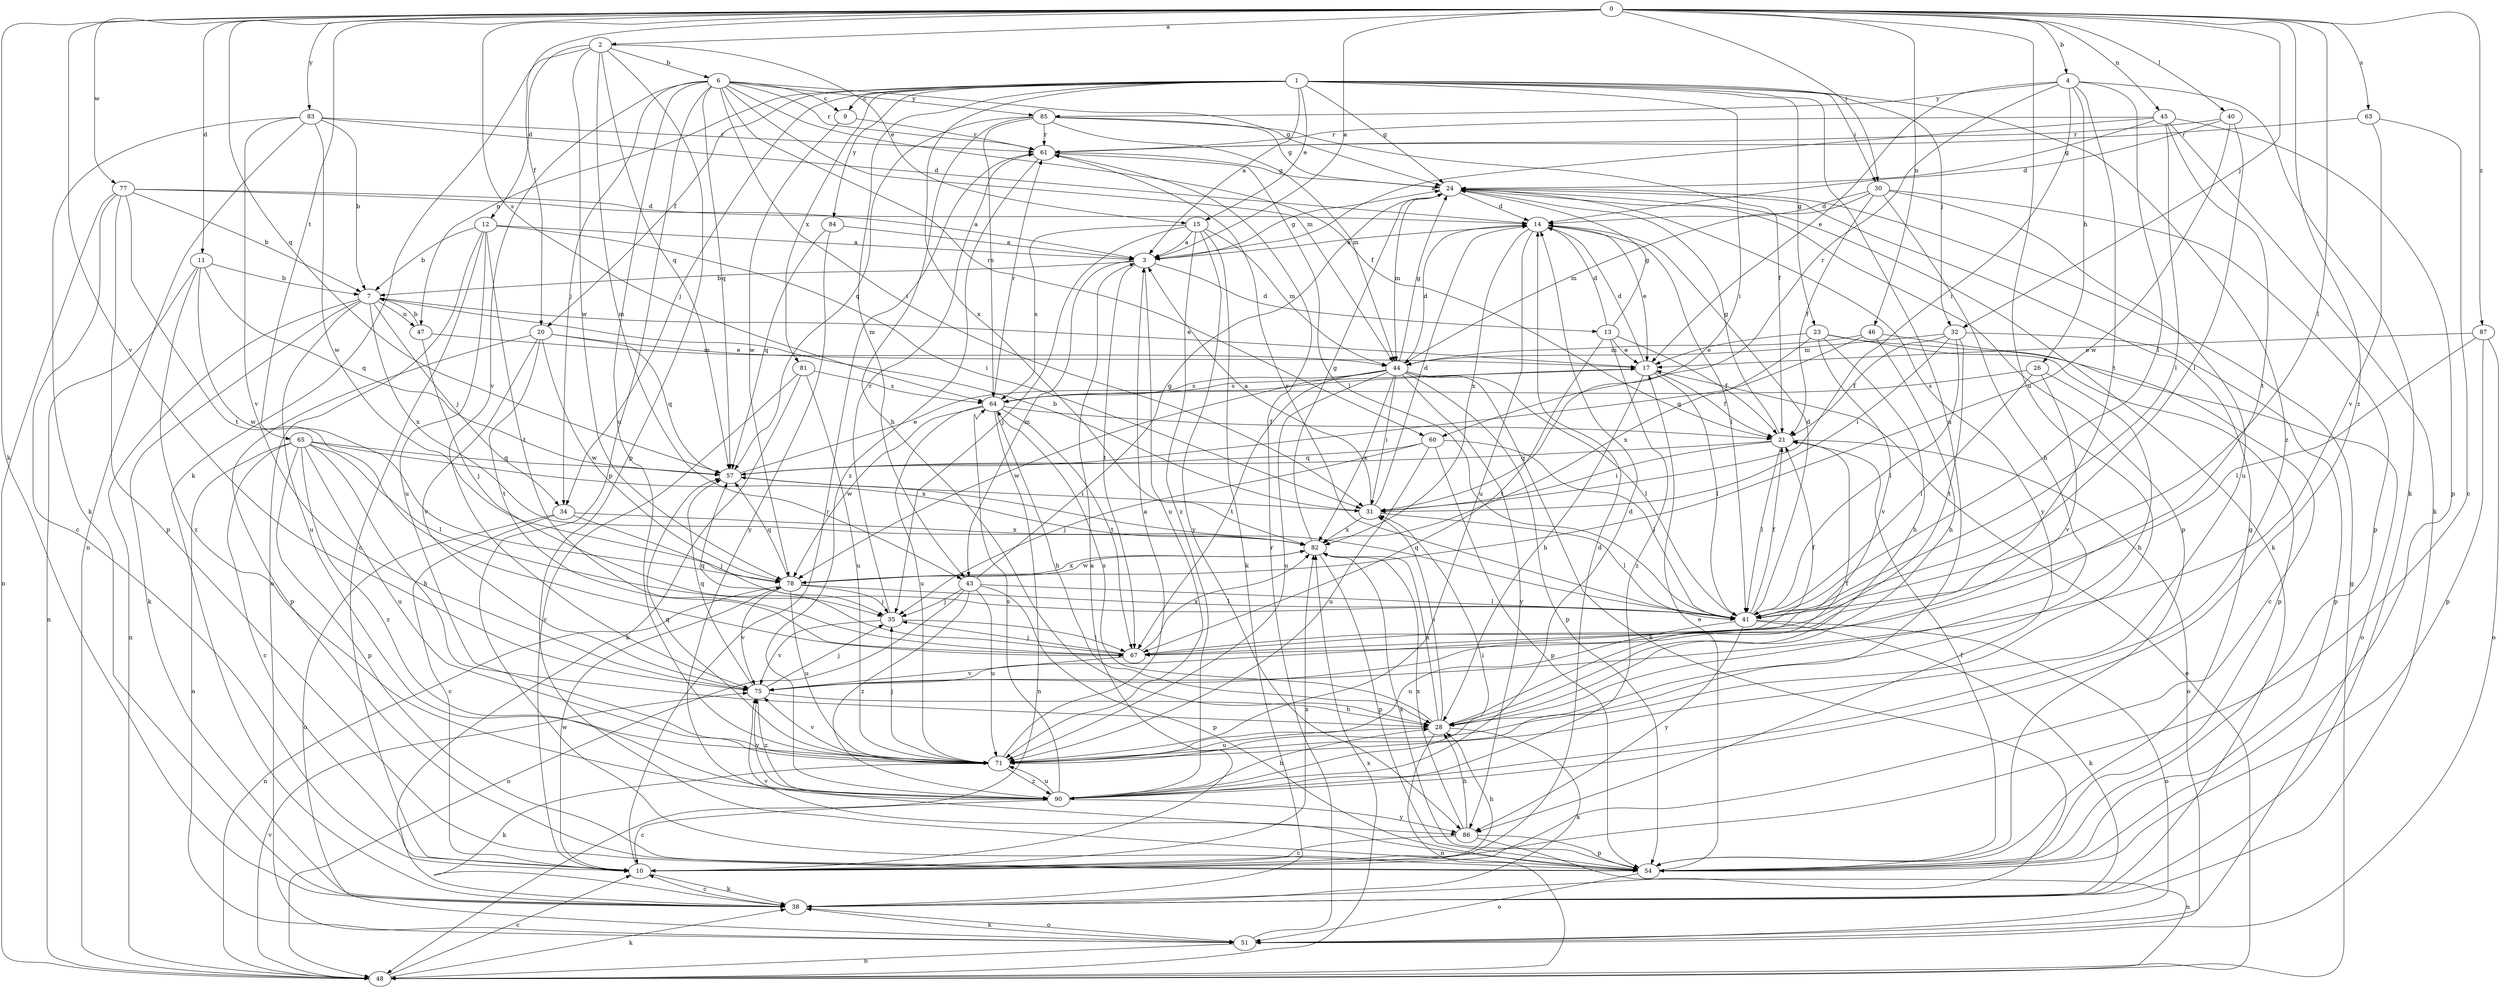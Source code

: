 strict digraph  {
0;
1;
2;
3;
4;
6;
7;
9;
10;
11;
12;
13;
14;
15;
17;
20;
21;
23;
24;
26;
28;
30;
31;
32;
34;
35;
38;
40;
41;
43;
44;
45;
46;
47;
48;
51;
54;
57;
60;
61;
63;
64;
65;
67;
71;
75;
77;
78;
81;
82;
83;
84;
85;
86;
87;
90;
0 -> 2  [label=a];
0 -> 3  [label=a];
0 -> 4  [label=b];
0 -> 11  [label=d];
0 -> 20  [label=f];
0 -> 30  [label=i];
0 -> 32  [label=j];
0 -> 38  [label=k];
0 -> 40  [label=l];
0 -> 41  [label=l];
0 -> 45  [label=n];
0 -> 46  [label=n];
0 -> 57  [label=q];
0 -> 63  [label=s];
0 -> 64  [label=s];
0 -> 65  [label=t];
0 -> 71  [label=u];
0 -> 75  [label=v];
0 -> 77  [label=w];
0 -> 83  [label=y];
0 -> 87  [label=z];
0 -> 90  [label=z];
1 -> 3  [label=a];
1 -> 9  [label=c];
1 -> 15  [label=e];
1 -> 20  [label=f];
1 -> 23  [label=g];
1 -> 24  [label=g];
1 -> 30  [label=i];
1 -> 31  [label=i];
1 -> 32  [label=j];
1 -> 34  [label=j];
1 -> 43  [label=m];
1 -> 47  [label=n];
1 -> 71  [label=u];
1 -> 81  [label=x];
1 -> 82  [label=x];
1 -> 84  [label=y];
1 -> 90  [label=z];
2 -> 6  [label=b];
2 -> 12  [label=d];
2 -> 15  [label=e];
2 -> 38  [label=k];
2 -> 43  [label=m];
2 -> 54  [label=p];
2 -> 57  [label=q];
2 -> 78  [label=w];
3 -> 7  [label=b];
3 -> 13  [label=d];
3 -> 24  [label=g];
3 -> 43  [label=m];
3 -> 67  [label=t];
3 -> 71  [label=u];
4 -> 17  [label=e];
4 -> 26  [label=h];
4 -> 31  [label=i];
4 -> 38  [label=k];
4 -> 41  [label=l];
4 -> 60  [label=r];
4 -> 67  [label=t];
4 -> 85  [label=y];
6 -> 9  [label=c];
6 -> 21  [label=f];
6 -> 24  [label=g];
6 -> 31  [label=i];
6 -> 34  [label=j];
6 -> 44  [label=m];
6 -> 54  [label=p];
6 -> 57  [label=q];
6 -> 60  [label=r];
6 -> 61  [label=r];
6 -> 71  [label=u];
6 -> 75  [label=v];
6 -> 85  [label=y];
7 -> 17  [label=e];
7 -> 34  [label=j];
7 -> 38  [label=k];
7 -> 47  [label=n];
7 -> 48  [label=n];
7 -> 71  [label=u];
7 -> 82  [label=x];
9 -> 61  [label=r];
9 -> 78  [label=w];
10 -> 3  [label=a];
10 -> 14  [label=d];
10 -> 28  [label=h];
10 -> 38  [label=k];
10 -> 61  [label=r];
10 -> 78  [label=w];
10 -> 82  [label=x];
11 -> 7  [label=b];
11 -> 48  [label=n];
11 -> 57  [label=q];
11 -> 78  [label=w];
11 -> 90  [label=z];
12 -> 3  [label=a];
12 -> 7  [label=b];
12 -> 10  [label=c];
12 -> 31  [label=i];
12 -> 51  [label=o];
12 -> 67  [label=t];
12 -> 71  [label=u];
13 -> 14  [label=d];
13 -> 17  [label=e];
13 -> 21  [label=f];
13 -> 24  [label=g];
13 -> 67  [label=t];
13 -> 90  [label=z];
14 -> 3  [label=a];
14 -> 17  [label=e];
14 -> 41  [label=l];
14 -> 71  [label=u];
14 -> 82  [label=x];
15 -> 3  [label=a];
15 -> 35  [label=j];
15 -> 38  [label=k];
15 -> 44  [label=m];
15 -> 64  [label=s];
15 -> 86  [label=y];
15 -> 90  [label=z];
17 -> 14  [label=d];
17 -> 21  [label=f];
17 -> 28  [label=h];
17 -> 41  [label=l];
17 -> 64  [label=s];
20 -> 17  [label=e];
20 -> 54  [label=p];
20 -> 57  [label=q];
20 -> 67  [label=t];
20 -> 75  [label=v];
20 -> 78  [label=w];
21 -> 24  [label=g];
21 -> 31  [label=i];
21 -> 41  [label=l];
21 -> 51  [label=o];
21 -> 57  [label=q];
23 -> 17  [label=e];
23 -> 28  [label=h];
23 -> 51  [label=o];
23 -> 54  [label=p];
23 -> 75  [label=v];
23 -> 82  [label=x];
24 -> 14  [label=d];
24 -> 38  [label=k];
24 -> 44  [label=m];
24 -> 54  [label=p];
24 -> 86  [label=y];
26 -> 28  [label=h];
26 -> 41  [label=l];
26 -> 64  [label=s];
26 -> 75  [label=v];
28 -> 21  [label=f];
28 -> 31  [label=i];
28 -> 38  [label=k];
28 -> 48  [label=n];
28 -> 64  [label=s];
28 -> 71  [label=u];
28 -> 82  [label=x];
30 -> 14  [label=d];
30 -> 21  [label=f];
30 -> 28  [label=h];
30 -> 44  [label=m];
30 -> 54  [label=p];
30 -> 71  [label=u];
31 -> 3  [label=a];
31 -> 7  [label=b];
31 -> 14  [label=d];
31 -> 41  [label=l];
31 -> 82  [label=x];
32 -> 21  [label=f];
32 -> 31  [label=i];
32 -> 41  [label=l];
32 -> 44  [label=m];
32 -> 54  [label=p];
32 -> 67  [label=t];
34 -> 10  [label=c];
34 -> 35  [label=j];
34 -> 51  [label=o];
34 -> 82  [label=x];
35 -> 61  [label=r];
35 -> 67  [label=t];
35 -> 75  [label=v];
38 -> 10  [label=c];
38 -> 51  [label=o];
40 -> 14  [label=d];
40 -> 41  [label=l];
40 -> 61  [label=r];
40 -> 78  [label=w];
41 -> 14  [label=d];
41 -> 21  [label=f];
41 -> 38  [label=k];
41 -> 51  [label=o];
41 -> 57  [label=q];
41 -> 61  [label=r];
41 -> 71  [label=u];
41 -> 86  [label=y];
43 -> 24  [label=g];
43 -> 35  [label=j];
43 -> 41  [label=l];
43 -> 48  [label=n];
43 -> 54  [label=p];
43 -> 71  [label=u];
43 -> 90  [label=z];
44 -> 14  [label=d];
44 -> 24  [label=g];
44 -> 31  [label=i];
44 -> 38  [label=k];
44 -> 41  [label=l];
44 -> 54  [label=p];
44 -> 64  [label=s];
44 -> 67  [label=t];
44 -> 71  [label=u];
44 -> 78  [label=w];
44 -> 82  [label=x];
44 -> 86  [label=y];
45 -> 3  [label=a];
45 -> 24  [label=g];
45 -> 38  [label=k];
45 -> 41  [label=l];
45 -> 54  [label=p];
45 -> 61  [label=r];
45 -> 67  [label=t];
46 -> 10  [label=c];
46 -> 28  [label=h];
46 -> 44  [label=m];
46 -> 57  [label=q];
47 -> 7  [label=b];
47 -> 35  [label=j];
47 -> 44  [label=m];
48 -> 10  [label=c];
48 -> 17  [label=e];
48 -> 24  [label=g];
48 -> 38  [label=k];
48 -> 75  [label=v];
48 -> 82  [label=x];
51 -> 38  [label=k];
51 -> 48  [label=n];
51 -> 61  [label=r];
54 -> 17  [label=e];
54 -> 21  [label=f];
54 -> 24  [label=g];
54 -> 51  [label=o];
54 -> 75  [label=v];
54 -> 82  [label=x];
57 -> 17  [label=e];
57 -> 31  [label=i];
60 -> 35  [label=j];
60 -> 41  [label=l];
60 -> 54  [label=p];
60 -> 57  [label=q];
60 -> 71  [label=u];
61 -> 24  [label=g];
61 -> 41  [label=l];
61 -> 90  [label=z];
63 -> 10  [label=c];
63 -> 61  [label=r];
63 -> 75  [label=v];
64 -> 21  [label=f];
64 -> 28  [label=h];
64 -> 48  [label=n];
64 -> 61  [label=r];
64 -> 67  [label=t];
64 -> 71  [label=u];
64 -> 78  [label=w];
65 -> 10  [label=c];
65 -> 28  [label=h];
65 -> 41  [label=l];
65 -> 51  [label=o];
65 -> 54  [label=p];
65 -> 57  [label=q];
65 -> 71  [label=u];
65 -> 82  [label=x];
65 -> 90  [label=z];
67 -> 21  [label=f];
67 -> 35  [label=j];
67 -> 57  [label=q];
67 -> 75  [label=v];
67 -> 82  [label=x];
71 -> 3  [label=a];
71 -> 35  [label=j];
71 -> 38  [label=k];
71 -> 57  [label=q];
71 -> 75  [label=v];
71 -> 90  [label=z];
75 -> 28  [label=h];
75 -> 35  [label=j];
75 -> 57  [label=q];
75 -> 90  [label=z];
77 -> 3  [label=a];
77 -> 7  [label=b];
77 -> 10  [label=c];
77 -> 14  [label=d];
77 -> 48  [label=n];
77 -> 54  [label=p];
77 -> 67  [label=t];
78 -> 35  [label=j];
78 -> 41  [label=l];
78 -> 48  [label=n];
78 -> 57  [label=q];
78 -> 71  [label=u];
78 -> 75  [label=v];
78 -> 82  [label=x];
81 -> 10  [label=c];
81 -> 38  [label=k];
81 -> 64  [label=s];
81 -> 71  [label=u];
82 -> 24  [label=g];
82 -> 54  [label=p];
82 -> 78  [label=w];
83 -> 7  [label=b];
83 -> 14  [label=d];
83 -> 38  [label=k];
83 -> 48  [label=n];
83 -> 61  [label=r];
83 -> 75  [label=v];
83 -> 78  [label=w];
84 -> 3  [label=a];
84 -> 57  [label=q];
84 -> 86  [label=y];
85 -> 21  [label=f];
85 -> 24  [label=g];
85 -> 28  [label=h];
85 -> 44  [label=m];
85 -> 57  [label=q];
85 -> 61  [label=r];
85 -> 64  [label=s];
86 -> 10  [label=c];
86 -> 28  [label=h];
86 -> 48  [label=n];
86 -> 54  [label=p];
86 -> 82  [label=x];
87 -> 17  [label=e];
87 -> 41  [label=l];
87 -> 51  [label=o];
87 -> 54  [label=p];
90 -> 10  [label=c];
90 -> 14  [label=d];
90 -> 28  [label=h];
90 -> 31  [label=i];
90 -> 64  [label=s];
90 -> 71  [label=u];
90 -> 75  [label=v];
90 -> 86  [label=y];
}
